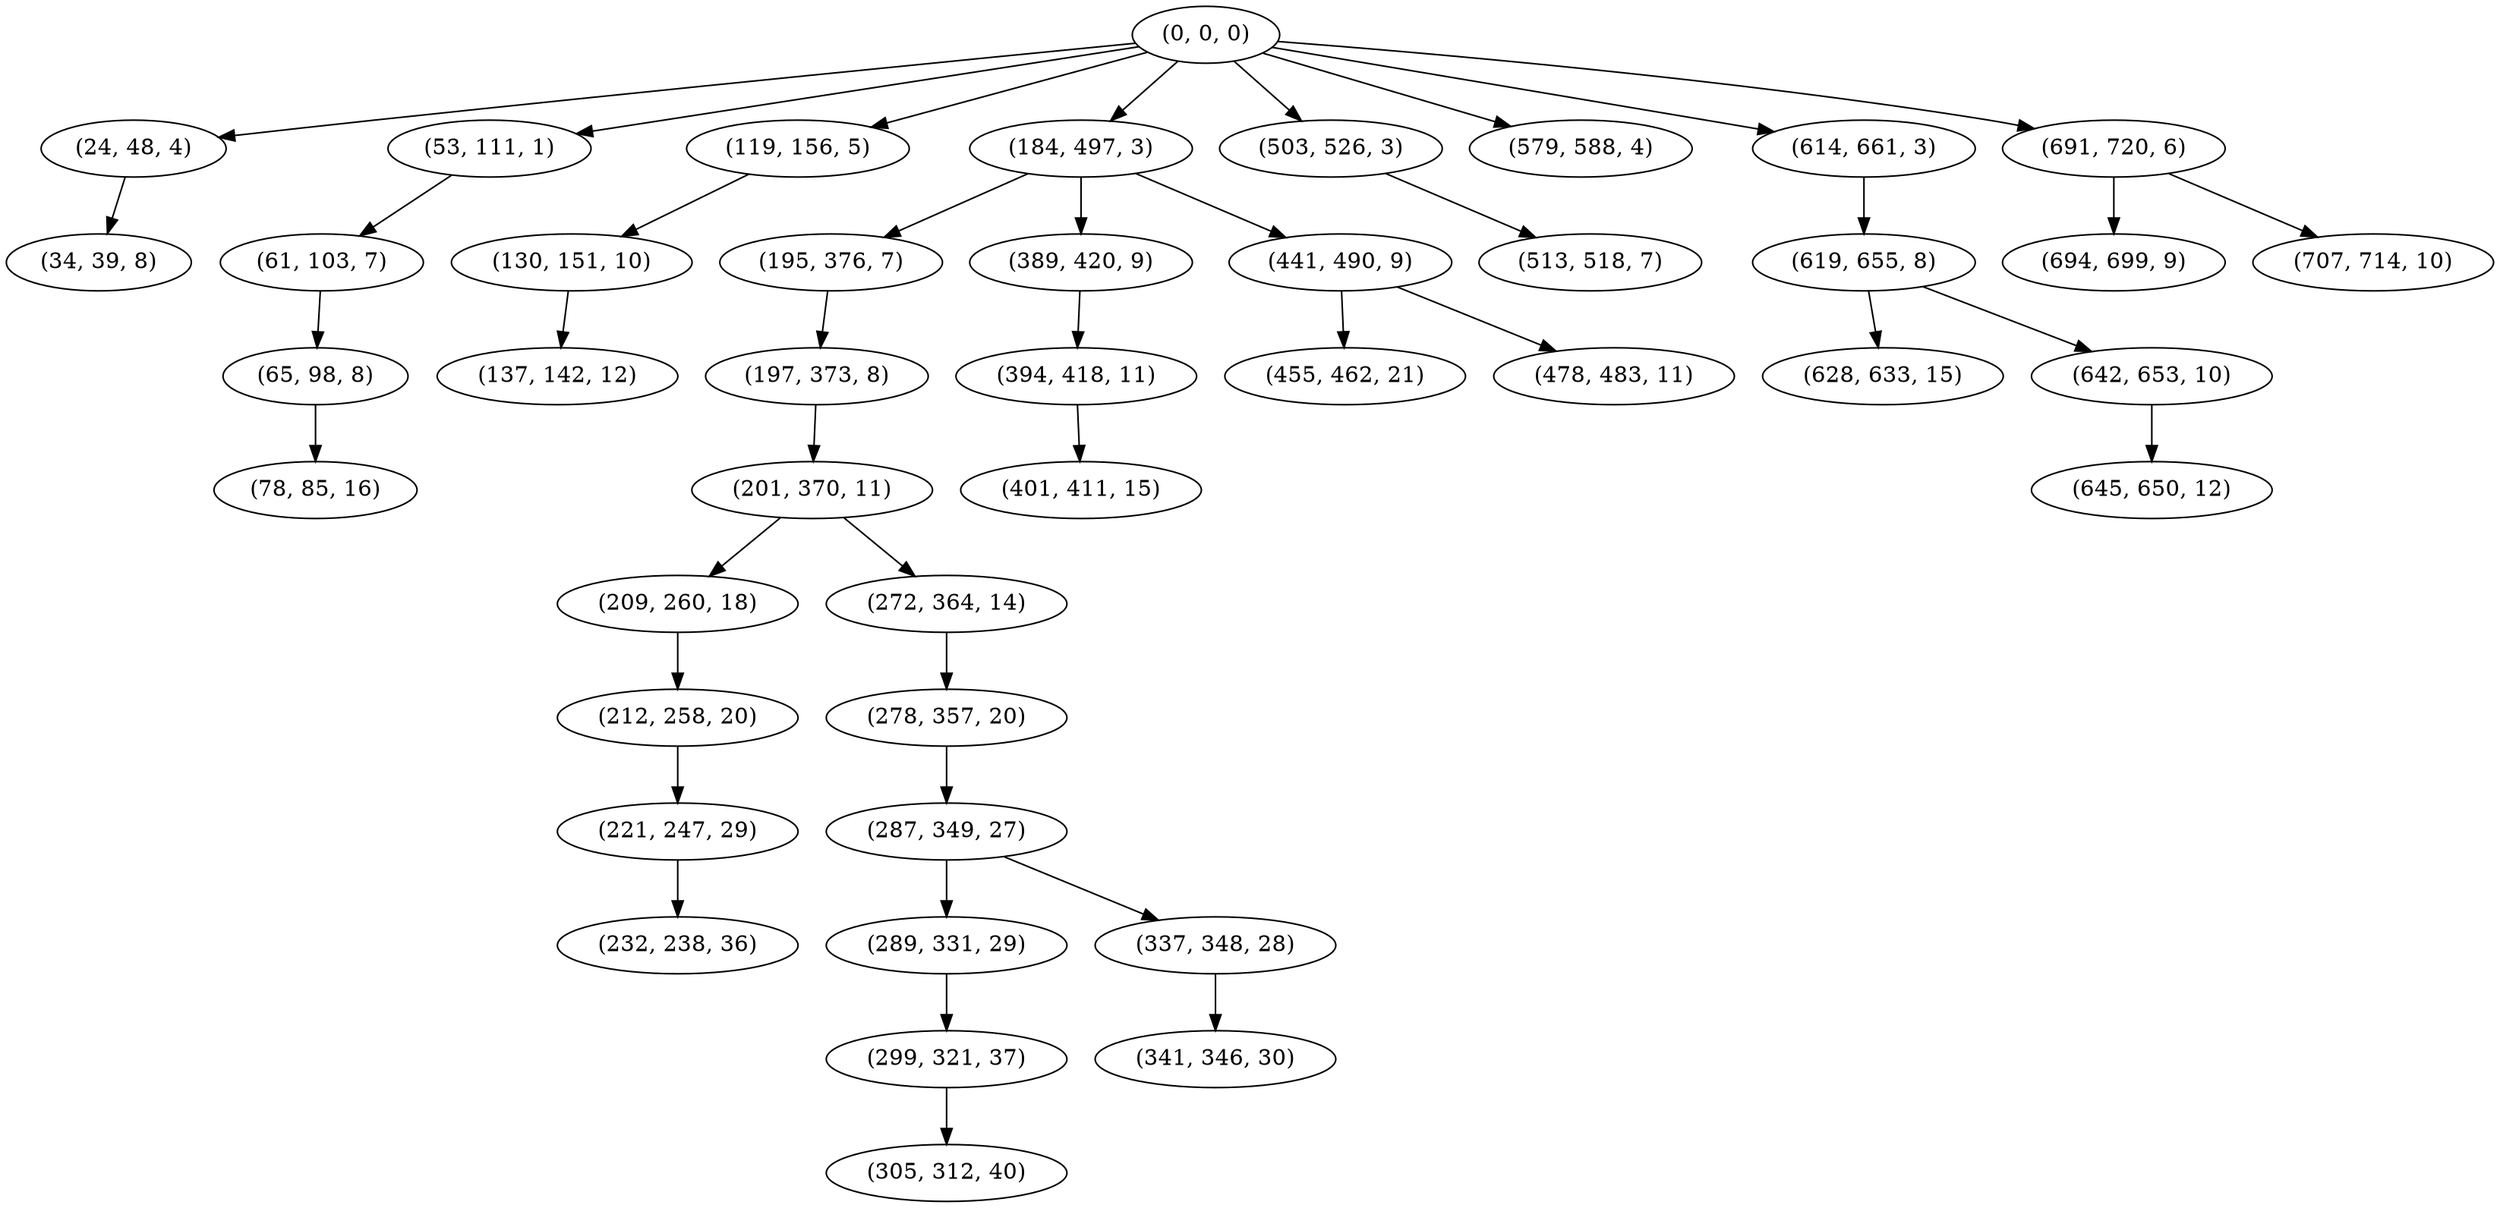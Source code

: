 digraph tree {
    "(0, 0, 0)";
    "(24, 48, 4)";
    "(34, 39, 8)";
    "(53, 111, 1)";
    "(61, 103, 7)";
    "(65, 98, 8)";
    "(78, 85, 16)";
    "(119, 156, 5)";
    "(130, 151, 10)";
    "(137, 142, 12)";
    "(184, 497, 3)";
    "(195, 376, 7)";
    "(197, 373, 8)";
    "(201, 370, 11)";
    "(209, 260, 18)";
    "(212, 258, 20)";
    "(221, 247, 29)";
    "(232, 238, 36)";
    "(272, 364, 14)";
    "(278, 357, 20)";
    "(287, 349, 27)";
    "(289, 331, 29)";
    "(299, 321, 37)";
    "(305, 312, 40)";
    "(337, 348, 28)";
    "(341, 346, 30)";
    "(389, 420, 9)";
    "(394, 418, 11)";
    "(401, 411, 15)";
    "(441, 490, 9)";
    "(455, 462, 21)";
    "(478, 483, 11)";
    "(503, 526, 3)";
    "(513, 518, 7)";
    "(579, 588, 4)";
    "(614, 661, 3)";
    "(619, 655, 8)";
    "(628, 633, 15)";
    "(642, 653, 10)";
    "(645, 650, 12)";
    "(691, 720, 6)";
    "(694, 699, 9)";
    "(707, 714, 10)";
    "(0, 0, 0)" -> "(24, 48, 4)";
    "(0, 0, 0)" -> "(53, 111, 1)";
    "(0, 0, 0)" -> "(119, 156, 5)";
    "(0, 0, 0)" -> "(184, 497, 3)";
    "(0, 0, 0)" -> "(503, 526, 3)";
    "(0, 0, 0)" -> "(579, 588, 4)";
    "(0, 0, 0)" -> "(614, 661, 3)";
    "(0, 0, 0)" -> "(691, 720, 6)";
    "(24, 48, 4)" -> "(34, 39, 8)";
    "(53, 111, 1)" -> "(61, 103, 7)";
    "(61, 103, 7)" -> "(65, 98, 8)";
    "(65, 98, 8)" -> "(78, 85, 16)";
    "(119, 156, 5)" -> "(130, 151, 10)";
    "(130, 151, 10)" -> "(137, 142, 12)";
    "(184, 497, 3)" -> "(195, 376, 7)";
    "(184, 497, 3)" -> "(389, 420, 9)";
    "(184, 497, 3)" -> "(441, 490, 9)";
    "(195, 376, 7)" -> "(197, 373, 8)";
    "(197, 373, 8)" -> "(201, 370, 11)";
    "(201, 370, 11)" -> "(209, 260, 18)";
    "(201, 370, 11)" -> "(272, 364, 14)";
    "(209, 260, 18)" -> "(212, 258, 20)";
    "(212, 258, 20)" -> "(221, 247, 29)";
    "(221, 247, 29)" -> "(232, 238, 36)";
    "(272, 364, 14)" -> "(278, 357, 20)";
    "(278, 357, 20)" -> "(287, 349, 27)";
    "(287, 349, 27)" -> "(289, 331, 29)";
    "(287, 349, 27)" -> "(337, 348, 28)";
    "(289, 331, 29)" -> "(299, 321, 37)";
    "(299, 321, 37)" -> "(305, 312, 40)";
    "(337, 348, 28)" -> "(341, 346, 30)";
    "(389, 420, 9)" -> "(394, 418, 11)";
    "(394, 418, 11)" -> "(401, 411, 15)";
    "(441, 490, 9)" -> "(455, 462, 21)";
    "(441, 490, 9)" -> "(478, 483, 11)";
    "(503, 526, 3)" -> "(513, 518, 7)";
    "(614, 661, 3)" -> "(619, 655, 8)";
    "(619, 655, 8)" -> "(628, 633, 15)";
    "(619, 655, 8)" -> "(642, 653, 10)";
    "(642, 653, 10)" -> "(645, 650, 12)";
    "(691, 720, 6)" -> "(694, 699, 9)";
    "(691, 720, 6)" -> "(707, 714, 10)";
}
